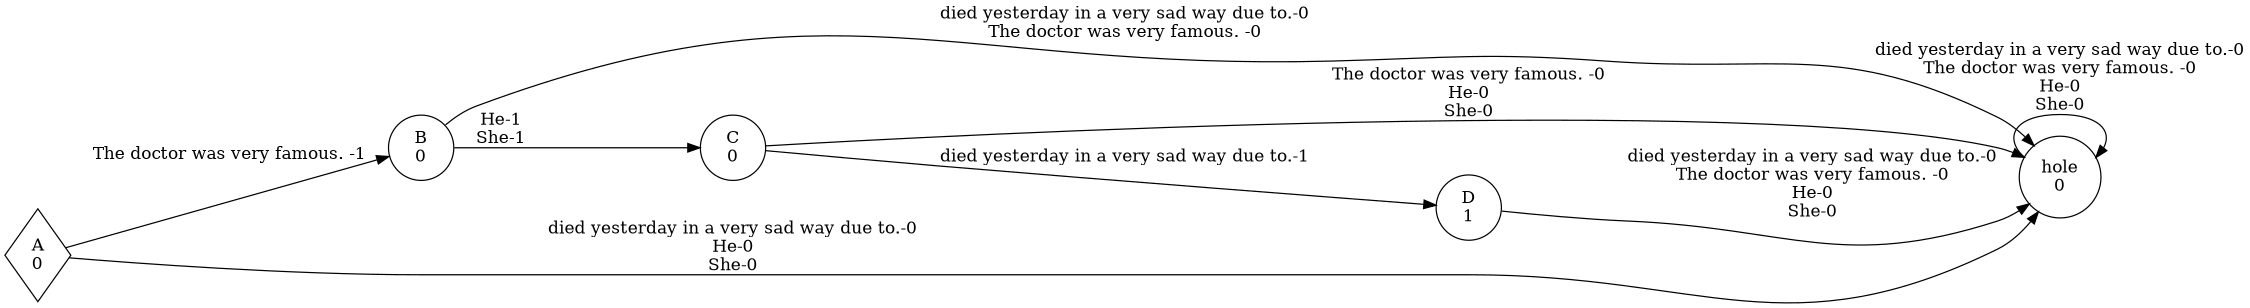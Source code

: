 digraph weighted_automaton {
	margin=0 rankdir=LR size=15
	node [shape=circle]
	A [label="A
0" shape=diamond]
	A -> B [label="The doctor was very famous. -1"]
	A -> hole [label="died yesterday in a very sad way due to.-0
He-0
She-0"]
	B [label="B
0"]
	B -> C [label="He-1
She-1"]
	B -> hole [label="died yesterday in a very sad way due to.-0
The doctor was very famous. -0"]
	C [label="C
0"]
	C -> D [label="died yesterday in a very sad way due to.-1"]
	C -> hole [label="The doctor was very famous. -0
He-0
She-0"]
	D [label="D
1"]
	D -> hole [label="died yesterday in a very sad way due to.-0
The doctor was very famous. -0
He-0
She-0"]
	hole [label="hole
0"]
	hole -> hole [label="died yesterday in a very sad way due to.-0
The doctor was very famous. -0
He-0
She-0"]
}
